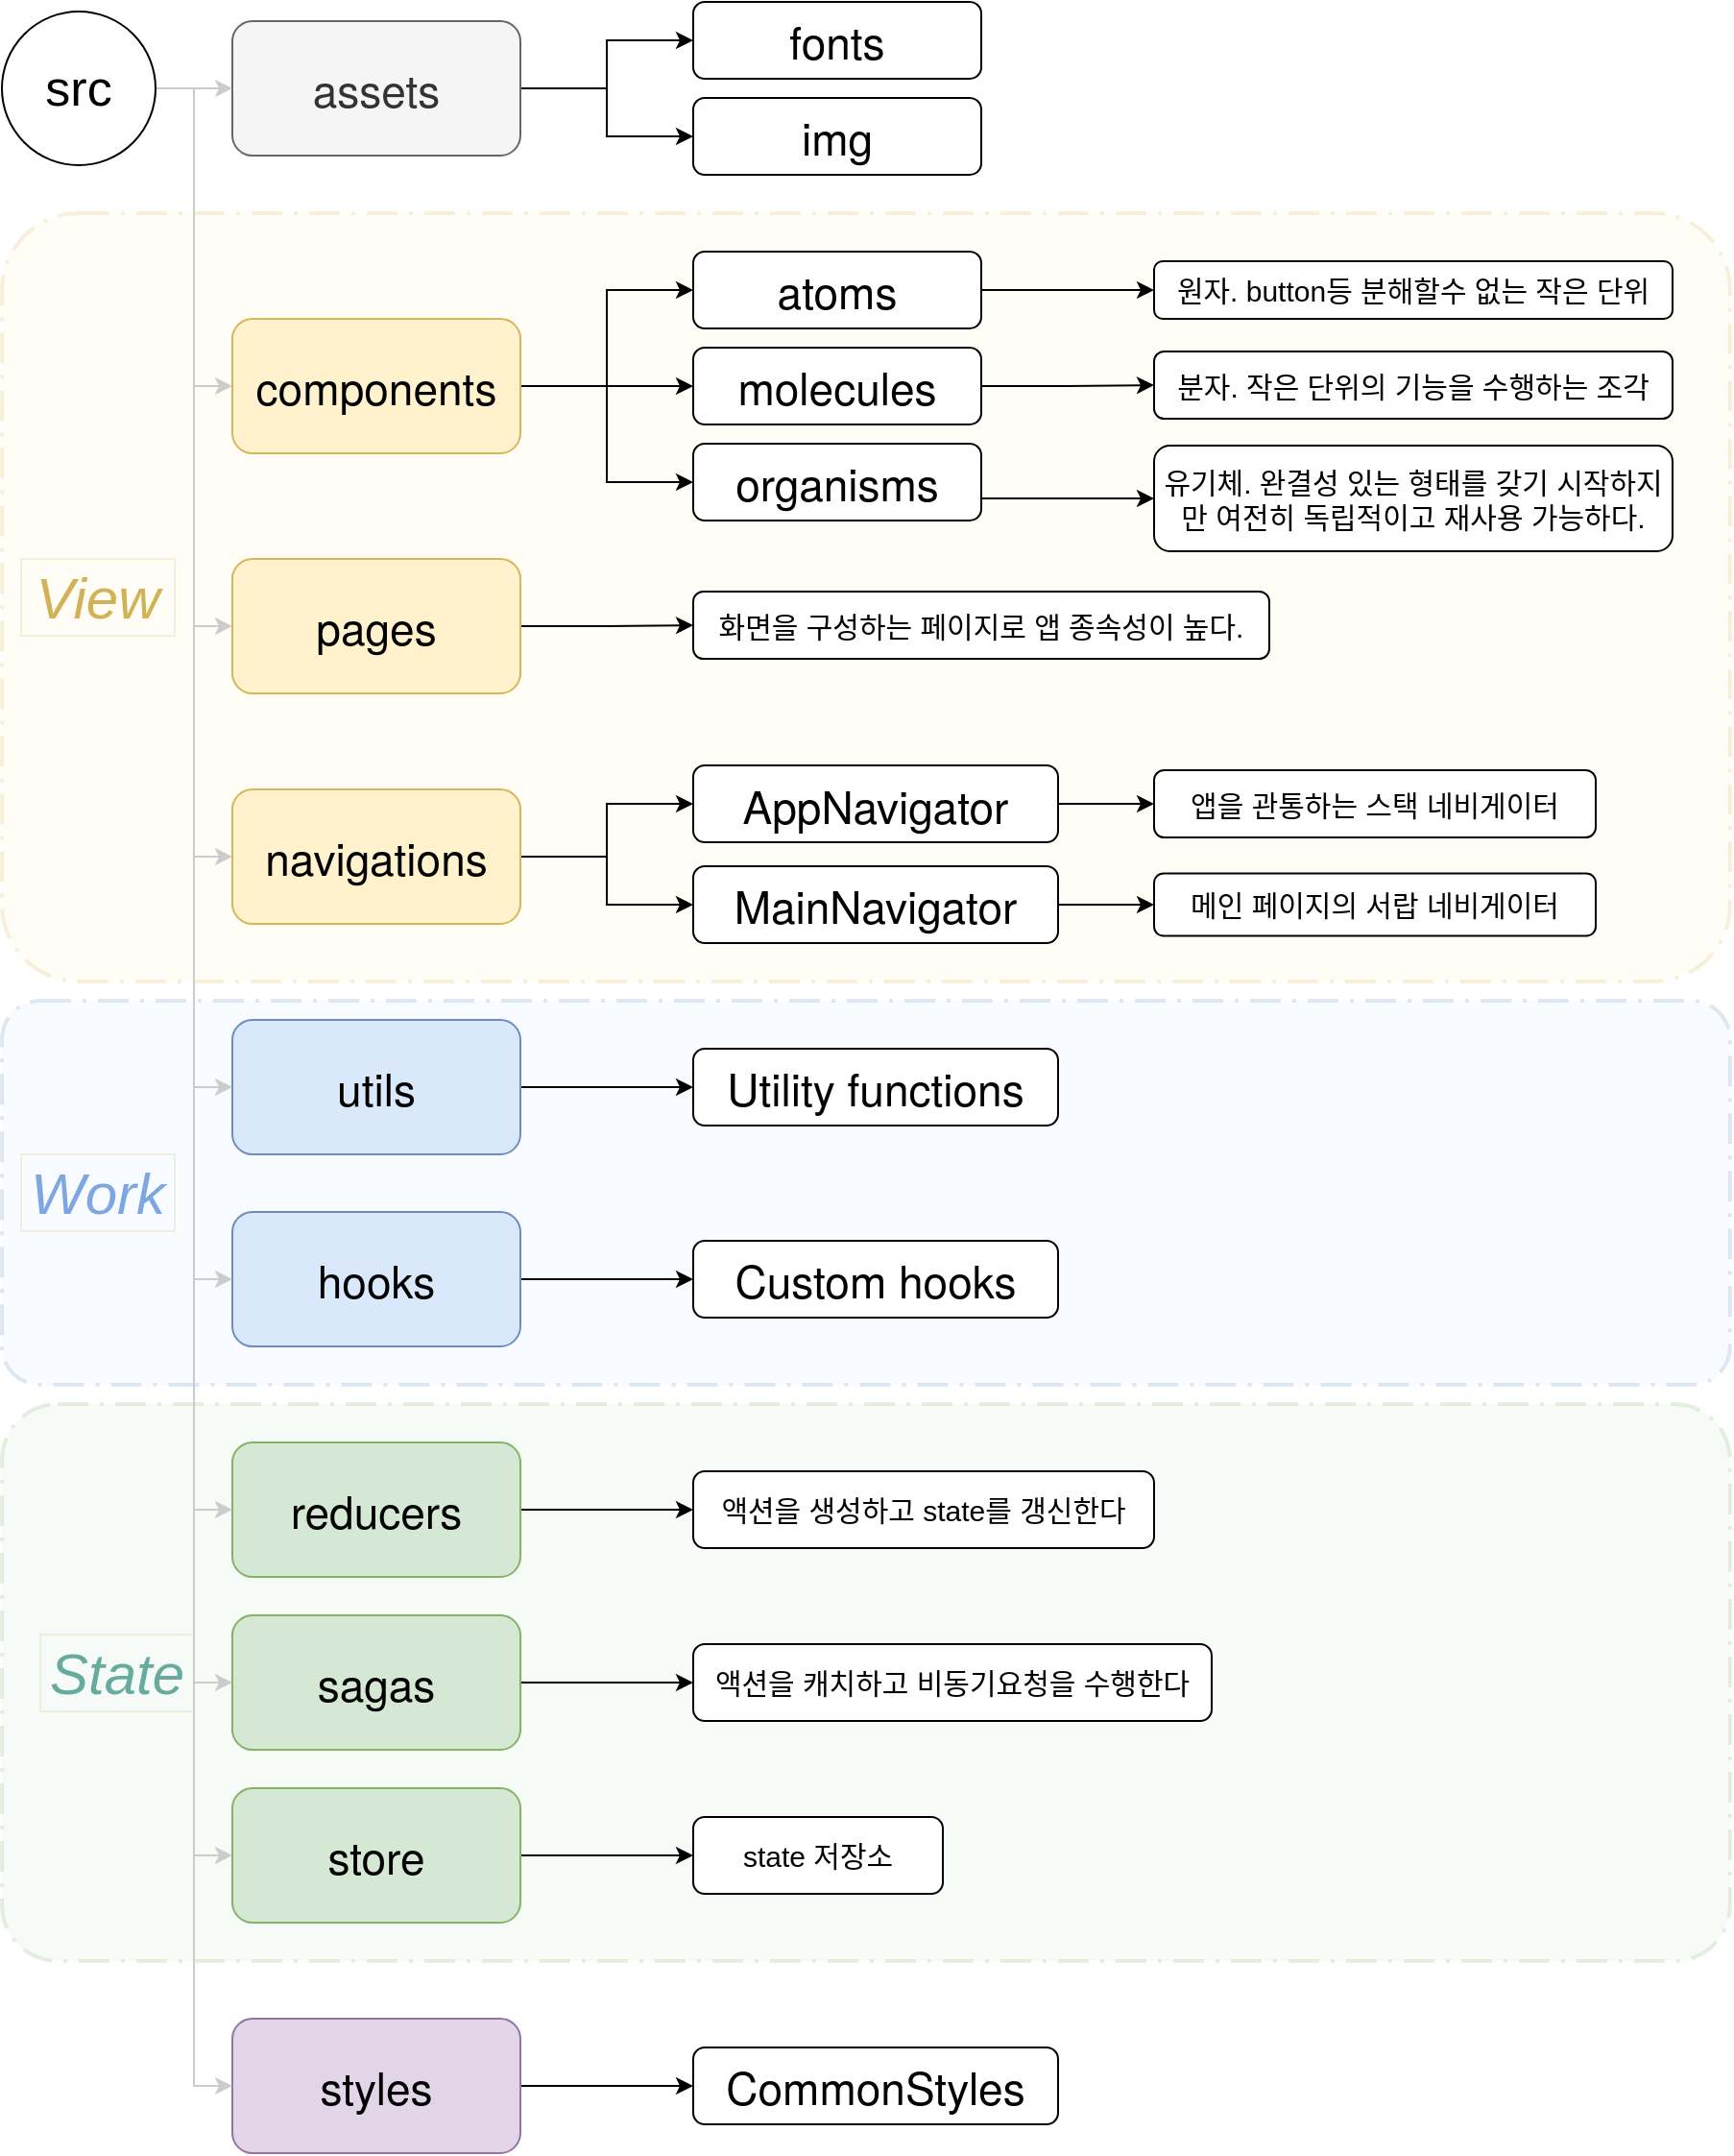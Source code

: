 <mxfile version="13.6.0" type="github">
  <diagram id="6yf5JyoqB4puBkQYlx9q" name="Page-1">
    <mxGraphModel dx="1961" dy="832" grid="1" gridSize="10" guides="1" tooltips="1" connect="1" arrows="1" fold="1" page="1" pageScale="1" pageWidth="827" pageHeight="1169" math="0" shadow="0">
      <root>
        <mxCell id="0" />
        <mxCell id="1" parent="0" />
        <mxCell id="yWEe2vP6x3866tKrMYLU-28" value="" style="rounded=1;arcSize=10;dashed=1;strokeColor=#82b366;fillColor=#d5e8d4;dashPattern=8 3 1 3;strokeWidth=2;opacity=20;" vertex="1" parent="1">
          <mxGeometry x="-280" y="790" width="900" height="290" as="geometry" />
        </mxCell>
        <mxCell id="yWEe2vP6x3866tKrMYLU-27" value="" style="rounded=1;arcSize=10;dashed=1;strokeColor=#6c8ebf;fillColor=#dae8fc;dashPattern=8 3 1 3;strokeWidth=2;opacity=20;" vertex="1" parent="1">
          <mxGeometry x="-280" y="580" width="900" height="200" as="geometry" />
        </mxCell>
        <mxCell id="yWEe2vP6x3866tKrMYLU-25" value="" style="rounded=1;arcSize=10;dashed=1;strokeColor=#d6b656;fillColor=#fff2cc;dashPattern=8 3 1 3;strokeWidth=2;opacity=20;" vertex="1" parent="1">
          <mxGeometry x="-280" y="170" width="900" height="400" as="geometry" />
        </mxCell>
        <mxCell id="yWEe2vP6x3866tKrMYLU-19" style="edgeStyle=orthogonalEdgeStyle;rounded=0;orthogonalLoop=1;jettySize=auto;html=1;entryX=0;entryY=0.5;entryDx=0;entryDy=0;" edge="1" parent="1" source="yWEe2vP6x3866tKrMYLU-1" target="yWEe2vP6x3866tKrMYLU-13">
          <mxGeometry relative="1" as="geometry" />
        </mxCell>
        <mxCell id="yWEe2vP6x3866tKrMYLU-20" style="edgeStyle=orthogonalEdgeStyle;rounded=0;orthogonalLoop=1;jettySize=auto;html=1;entryX=0;entryY=0.5;entryDx=0;entryDy=0;" edge="1" parent="1" source="yWEe2vP6x3866tKrMYLU-1" target="yWEe2vP6x3866tKrMYLU-14">
          <mxGeometry relative="1" as="geometry" />
        </mxCell>
        <mxCell id="yWEe2vP6x3866tKrMYLU-21" style="edgeStyle=orthogonalEdgeStyle;rounded=0;orthogonalLoop=1;jettySize=auto;html=1;entryX=0;entryY=0.5;entryDx=0;entryDy=0;" edge="1" parent="1" source="yWEe2vP6x3866tKrMYLU-1" target="yWEe2vP6x3866tKrMYLU-16">
          <mxGeometry relative="1" as="geometry" />
        </mxCell>
        <mxCell id="yWEe2vP6x3866tKrMYLU-1" value="&lt;p class=&quot;p1&quot; style=&quot;margin: 0px ; font-stretch: normal ; font-size: 23px ; line-height: normal ; font-family: &amp;#34;helvetica neue&amp;#34;&quot;&gt;components&lt;/p&gt;" style="rounded=1;whiteSpace=wrap;html=1;fillColor=#fff2cc;strokeColor=#d6b656;" vertex="1" parent="1">
          <mxGeometry x="-160" y="225" width="150" height="70" as="geometry" />
        </mxCell>
        <mxCell id="yWEe2vP6x3866tKrMYLU-23" style="edgeStyle=orthogonalEdgeStyle;rounded=0;orthogonalLoop=1;jettySize=auto;html=1;entryX=0;entryY=0.5;entryDx=0;entryDy=0;" edge="1" parent="1" source="yWEe2vP6x3866tKrMYLU-2" target="yWEe2vP6x3866tKrMYLU-15">
          <mxGeometry relative="1" as="geometry" />
        </mxCell>
        <mxCell id="yWEe2vP6x3866tKrMYLU-24" style="edgeStyle=orthogonalEdgeStyle;rounded=0;orthogonalLoop=1;jettySize=auto;html=1;entryX=0;entryY=0.5;entryDx=0;entryDy=0;" edge="1" parent="1" source="yWEe2vP6x3866tKrMYLU-2" target="yWEe2vP6x3866tKrMYLU-22">
          <mxGeometry relative="1" as="geometry" />
        </mxCell>
        <mxCell id="yWEe2vP6x3866tKrMYLU-2" value="&lt;p class=&quot;p1&quot; style=&quot;margin: 0px ; font-stretch: normal ; font-size: 23px ; line-height: normal ; font-family: &amp;#34;helvetica neue&amp;#34;&quot;&gt;navigations&lt;/p&gt;" style="rounded=1;whiteSpace=wrap;html=1;fillColor=#fff2cc;strokeColor=#d6b656;" vertex="1" parent="1">
          <mxGeometry x="-160" y="470" width="150" height="70" as="geometry" />
        </mxCell>
        <mxCell id="yWEe2vP6x3866tKrMYLU-43" style="edgeStyle=orthogonalEdgeStyle;rounded=0;orthogonalLoop=1;jettySize=auto;html=1;entryX=0;entryY=0.5;entryDx=0;entryDy=0;fontSize=30;fontColor=#7EA6E0;" edge="1" parent="1" source="yWEe2vP6x3866tKrMYLU-3" target="yWEe2vP6x3866tKrMYLU-42">
          <mxGeometry relative="1" as="geometry" />
        </mxCell>
        <mxCell id="yWEe2vP6x3866tKrMYLU-3" value="&lt;p class=&quot;p1&quot; style=&quot;margin: 0px ; font-stretch: normal ; font-size: 23px ; line-height: normal ; font-family: &amp;#34;helvetica neue&amp;#34;&quot;&gt;pages&lt;/p&gt;" style="rounded=1;whiteSpace=wrap;html=1;fillColor=#fff2cc;strokeColor=#d6b656;" vertex="1" parent="1">
          <mxGeometry x="-160" y="350" width="150" height="70" as="geometry" />
        </mxCell>
        <mxCell id="yWEe2vP6x3866tKrMYLU-46" style="edgeStyle=orthogonalEdgeStyle;rounded=0;orthogonalLoop=1;jettySize=auto;html=1;entryX=0;entryY=0.5;entryDx=0;entryDy=0;fontSize=30;fontColor=#7EA6E0;" edge="1" parent="1" source="yWEe2vP6x3866tKrMYLU-4" target="yWEe2vP6x3866tKrMYLU-45">
          <mxGeometry relative="1" as="geometry" />
        </mxCell>
        <mxCell id="yWEe2vP6x3866tKrMYLU-4" value="&lt;p class=&quot;p1&quot; style=&quot;margin: 0px ; font-stretch: normal ; font-size: 23px ; line-height: normal ; font-family: &amp;#34;helvetica neue&amp;#34;&quot;&gt;styles&lt;/p&gt;" style="rounded=1;whiteSpace=wrap;html=1;fillColor=#e1d5e7;strokeColor=#9673a6;" vertex="1" parent="1">
          <mxGeometry x="-160" y="1110" width="150" height="70" as="geometry" />
        </mxCell>
        <mxCell id="yWEe2vP6x3866tKrMYLU-49" style="edgeStyle=orthogonalEdgeStyle;rounded=0;orthogonalLoop=1;jettySize=auto;html=1;fontSize=30;fontColor=#7EA6E0;" edge="1" parent="1" source="yWEe2vP6x3866tKrMYLU-5" target="yWEe2vP6x3866tKrMYLU-47">
          <mxGeometry relative="1" as="geometry" />
        </mxCell>
        <mxCell id="yWEe2vP6x3866tKrMYLU-5" value="&lt;p class=&quot;p1&quot; style=&quot;margin: 0px ; font-stretch: normal ; font-size: 23px ; line-height: normal ; font-family: &amp;#34;helvetica neue&amp;#34;&quot;&gt;utils&lt;/p&gt;" style="rounded=1;whiteSpace=wrap;html=1;fillColor=#dae8fc;strokeColor=#6c8ebf;" vertex="1" parent="1">
          <mxGeometry x="-160" y="590" width="150" height="70" as="geometry" />
        </mxCell>
        <mxCell id="yWEe2vP6x3866tKrMYLU-50" style="edgeStyle=orthogonalEdgeStyle;rounded=0;orthogonalLoop=1;jettySize=auto;html=1;fontSize=30;fontColor=#7EA6E0;" edge="1" parent="1" source="yWEe2vP6x3866tKrMYLU-6" target="yWEe2vP6x3866tKrMYLU-48">
          <mxGeometry relative="1" as="geometry" />
        </mxCell>
        <mxCell id="yWEe2vP6x3866tKrMYLU-6" value="&lt;p class=&quot;p1&quot; style=&quot;margin: 0px ; font-stretch: normal ; font-size: 23px ; line-height: normal ; font-family: &amp;#34;helvetica neue&amp;#34;&quot;&gt;hooks&lt;/p&gt;" style="rounded=1;whiteSpace=wrap;html=1;fillColor=#dae8fc;strokeColor=#6c8ebf;" vertex="1" parent="1">
          <mxGeometry x="-160" y="690" width="150" height="70" as="geometry" />
        </mxCell>
        <mxCell id="yWEe2vP6x3866tKrMYLU-52" style="edgeStyle=orthogonalEdgeStyle;rounded=0;orthogonalLoop=1;jettySize=auto;html=1;entryX=0;entryY=0.5;entryDx=0;entryDy=0;fontSize=15;fontColor=#7EA6E0;" edge="1" parent="1" source="yWEe2vP6x3866tKrMYLU-7" target="yWEe2vP6x3866tKrMYLU-51">
          <mxGeometry relative="1" as="geometry" />
        </mxCell>
        <mxCell id="yWEe2vP6x3866tKrMYLU-7" value="&lt;p class=&quot;p1&quot; style=&quot;margin: 0px ; font-stretch: normal ; font-size: 23px ; line-height: normal ; font-family: &amp;#34;helvetica neue&amp;#34;&quot;&gt;reducers&lt;/p&gt;" style="rounded=1;whiteSpace=wrap;html=1;fillColor=#d5e8d4;strokeColor=#82b366;" vertex="1" parent="1">
          <mxGeometry x="-160" y="810" width="150" height="70" as="geometry" />
        </mxCell>
        <mxCell id="yWEe2vP6x3866tKrMYLU-54" style="edgeStyle=orthogonalEdgeStyle;rounded=0;orthogonalLoop=1;jettySize=auto;html=1;entryX=0;entryY=0.5;entryDx=0;entryDy=0;fontSize=15;fontColor=#7EA6E0;" edge="1" parent="1" source="yWEe2vP6x3866tKrMYLU-8" target="yWEe2vP6x3866tKrMYLU-53">
          <mxGeometry relative="1" as="geometry" />
        </mxCell>
        <mxCell id="yWEe2vP6x3866tKrMYLU-8" value="&lt;p class=&quot;p1&quot; style=&quot;margin: 0px ; font-stretch: normal ; font-size: 23px ; line-height: normal ; font-family: &amp;#34;helvetica neue&amp;#34;&quot;&gt;sagas&lt;/p&gt;" style="rounded=1;whiteSpace=wrap;html=1;fillColor=#d5e8d4;strokeColor=#82b366;" vertex="1" parent="1">
          <mxGeometry x="-160" y="900" width="150" height="70" as="geometry" />
        </mxCell>
        <mxCell id="yWEe2vP6x3866tKrMYLU-56" style="edgeStyle=orthogonalEdgeStyle;rounded=0;orthogonalLoop=1;jettySize=auto;html=1;fontSize=15;fontColor=#7EA6E0;" edge="1" parent="1" source="yWEe2vP6x3866tKrMYLU-9" target="yWEe2vP6x3866tKrMYLU-55">
          <mxGeometry relative="1" as="geometry" />
        </mxCell>
        <mxCell id="yWEe2vP6x3866tKrMYLU-9" value="&lt;p class=&quot;p1&quot; style=&quot;margin: 0px ; font-stretch: normal ; font-size: 23px ; line-height: normal ; font-family: &amp;#34;helvetica neue&amp;#34;&quot;&gt;store&lt;/p&gt;" style="rounded=1;whiteSpace=wrap;html=1;fillColor=#d5e8d4;strokeColor=#82b366;" vertex="1" parent="1">
          <mxGeometry x="-160" y="990" width="150" height="70" as="geometry" />
        </mxCell>
        <mxCell id="yWEe2vP6x3866tKrMYLU-17" style="edgeStyle=orthogonalEdgeStyle;rounded=0;orthogonalLoop=1;jettySize=auto;html=1;entryX=0;entryY=0.5;entryDx=0;entryDy=0;" edge="1" parent="1" source="yWEe2vP6x3866tKrMYLU-10" target="yWEe2vP6x3866tKrMYLU-11">
          <mxGeometry relative="1" as="geometry" />
        </mxCell>
        <mxCell id="yWEe2vP6x3866tKrMYLU-18" style="edgeStyle=orthogonalEdgeStyle;rounded=0;orthogonalLoop=1;jettySize=auto;html=1;entryX=0;entryY=0.5;entryDx=0;entryDy=0;" edge="1" parent="1" source="yWEe2vP6x3866tKrMYLU-10" target="yWEe2vP6x3866tKrMYLU-12">
          <mxGeometry relative="1" as="geometry" />
        </mxCell>
        <mxCell id="yWEe2vP6x3866tKrMYLU-10" value="&lt;p class=&quot;p1&quot; style=&quot;margin: 0px ; font-stretch: normal ; font-size: 23px ; line-height: normal ; font-family: &amp;#34;helvetica neue&amp;#34;&quot;&gt;assets&lt;/p&gt;" style="rounded=1;whiteSpace=wrap;html=1;fillColor=#f5f5f5;strokeColor=#666666;fontColor=#333333;" vertex="1" parent="1">
          <mxGeometry x="-160" y="70" width="150" height="70" as="geometry" />
        </mxCell>
        <mxCell id="yWEe2vP6x3866tKrMYLU-11" value="&lt;p class=&quot;p1&quot; style=&quot;margin: 0px ; font-stretch: normal ; font-size: 23px ; line-height: normal ; font-family: &amp;#34;helvetica neue&amp;#34;&quot;&gt;fonts&lt;/p&gt;" style="rounded=1;whiteSpace=wrap;html=1;" vertex="1" parent="1">
          <mxGeometry x="80" y="60" width="150" height="40" as="geometry" />
        </mxCell>
        <mxCell id="yWEe2vP6x3866tKrMYLU-12" value="&lt;p class=&quot;p1&quot; style=&quot;margin: 0px ; font-stretch: normal ; font-size: 23px ; line-height: normal ; font-family: &amp;#34;helvetica neue&amp;#34;&quot;&gt;img&lt;/p&gt;" style="rounded=1;whiteSpace=wrap;html=1;" vertex="1" parent="1">
          <mxGeometry x="80" y="110" width="150" height="40" as="geometry" />
        </mxCell>
        <mxCell id="yWEe2vP6x3866tKrMYLU-35" style="edgeStyle=orthogonalEdgeStyle;rounded=0;orthogonalLoop=1;jettySize=auto;html=1;fontSize=30;fontColor=#7EA6E0;" edge="1" parent="1" source="yWEe2vP6x3866tKrMYLU-13" target="yWEe2vP6x3866tKrMYLU-32">
          <mxGeometry relative="1" as="geometry" />
        </mxCell>
        <mxCell id="yWEe2vP6x3866tKrMYLU-13" value="&lt;p class=&quot;p1&quot; style=&quot;margin: 0px ; font-stretch: normal ; font-size: 23px ; line-height: normal ; font-family: &amp;#34;helvetica neue&amp;#34;&quot;&gt;atoms&lt;/p&gt;" style="rounded=1;whiteSpace=wrap;html=1;" vertex="1" parent="1">
          <mxGeometry x="80" y="190" width="150" height="40" as="geometry" />
        </mxCell>
        <mxCell id="yWEe2vP6x3866tKrMYLU-36" style="edgeStyle=orthogonalEdgeStyle;rounded=0;orthogonalLoop=1;jettySize=auto;html=1;entryX=0;entryY=0.5;entryDx=0;entryDy=0;fontSize=30;fontColor=#7EA6E0;" edge="1" parent="1" source="yWEe2vP6x3866tKrMYLU-14" target="yWEe2vP6x3866tKrMYLU-33">
          <mxGeometry relative="1" as="geometry" />
        </mxCell>
        <mxCell id="yWEe2vP6x3866tKrMYLU-14" value="&lt;p class=&quot;p1&quot; style=&quot;margin: 0px ; font-stretch: normal ; font-size: 23px ; line-height: normal ; font-family: &amp;#34;helvetica neue&amp;#34;&quot;&gt;molecules&lt;/p&gt;" style="rounded=1;whiteSpace=wrap;html=1;" vertex="1" parent="1">
          <mxGeometry x="80" y="240" width="150" height="40" as="geometry" />
        </mxCell>
        <mxCell id="yWEe2vP6x3866tKrMYLU-40" style="edgeStyle=orthogonalEdgeStyle;rounded=0;orthogonalLoop=1;jettySize=auto;html=1;entryX=0;entryY=0.5;entryDx=0;entryDy=0;fontSize=30;fontColor=#7EA6E0;" edge="1" parent="1" source="yWEe2vP6x3866tKrMYLU-15" target="yWEe2vP6x3866tKrMYLU-38">
          <mxGeometry relative="1" as="geometry" />
        </mxCell>
        <mxCell id="yWEe2vP6x3866tKrMYLU-15" value="&lt;p class=&quot;p1&quot; style=&quot;margin: 0px ; font-stretch: normal ; font-size: 23px ; line-height: normal ; font-family: &amp;#34;helvetica neue&amp;#34;&quot;&gt;AppNavigator&lt;/p&gt;" style="rounded=1;whiteSpace=wrap;html=1;" vertex="1" parent="1">
          <mxGeometry x="80" y="457.5" width="190" height="40" as="geometry" />
        </mxCell>
        <mxCell id="yWEe2vP6x3866tKrMYLU-37" style="edgeStyle=orthogonalEdgeStyle;rounded=0;orthogonalLoop=1;jettySize=auto;html=1;entryX=0;entryY=0.5;entryDx=0;entryDy=0;fontSize=30;fontColor=#7EA6E0;" edge="1" parent="1" source="yWEe2vP6x3866tKrMYLU-16" target="yWEe2vP6x3866tKrMYLU-34">
          <mxGeometry relative="1" as="geometry">
            <Array as="points">
              <mxPoint x="275" y="318" />
            </Array>
          </mxGeometry>
        </mxCell>
        <mxCell id="yWEe2vP6x3866tKrMYLU-16" value="&lt;p class=&quot;p1&quot; style=&quot;margin: 0px ; font-stretch: normal ; font-size: 23px ; line-height: normal ; font-family: &amp;#34;helvetica neue&amp;#34;&quot;&gt;organisms&lt;/p&gt;" style="rounded=1;whiteSpace=wrap;html=1;" vertex="1" parent="1">
          <mxGeometry x="80" y="290" width="150" height="40" as="geometry" />
        </mxCell>
        <mxCell id="yWEe2vP6x3866tKrMYLU-41" style="edgeStyle=orthogonalEdgeStyle;rounded=0;orthogonalLoop=1;jettySize=auto;html=1;fontSize=30;fontColor=#7EA6E0;" edge="1" parent="1" source="yWEe2vP6x3866tKrMYLU-22" target="yWEe2vP6x3866tKrMYLU-39">
          <mxGeometry relative="1" as="geometry" />
        </mxCell>
        <mxCell id="yWEe2vP6x3866tKrMYLU-22" value="&lt;p class=&quot;p1&quot; style=&quot;margin: 0px ; font-stretch: normal ; font-size: 23px ; line-height: normal ; font-family: &amp;#34;helvetica neue&amp;#34;&quot;&gt;MainNavigator&lt;/p&gt;" style="rounded=1;whiteSpace=wrap;html=1;" vertex="1" parent="1">
          <mxGeometry x="80" y="510" width="190" height="40" as="geometry" />
        </mxCell>
        <mxCell id="yWEe2vP6x3866tKrMYLU-29" value="View" style="text;html=1;strokeColor=#d6b656;align=center;verticalAlign=middle;whiteSpace=wrap;rounded=0;opacity=20;fontSize=30;fontColor=#D1B254;fontStyle=2" vertex="1" parent="1">
          <mxGeometry x="-270" y="350" width="80" height="40" as="geometry" />
        </mxCell>
        <mxCell id="yWEe2vP6x3866tKrMYLU-30" value="Work" style="text;html=1;strokeColor=#d6b656;align=center;verticalAlign=middle;whiteSpace=wrap;rounded=0;opacity=20;fontSize=30;fontStyle=2;fontColor=#7EA6E0;" vertex="1" parent="1">
          <mxGeometry x="-270" y="660" width="80" height="40" as="geometry" />
        </mxCell>
        <mxCell id="yWEe2vP6x3866tKrMYLU-31" value="State" style="text;html=1;strokeColor=#d6b656;align=center;verticalAlign=middle;whiteSpace=wrap;rounded=0;opacity=20;fontSize=30;fontStyle=2;fontColor=#67AB9F;" vertex="1" parent="1">
          <mxGeometry x="-260" y="910" width="80" height="40" as="geometry" />
        </mxCell>
        <mxCell id="yWEe2vP6x3866tKrMYLU-32" value="원자. button등 분해할수 없는 작은 단위" style="rounded=1;whiteSpace=wrap;html=1;fontSize=15;" vertex="1" parent="1">
          <mxGeometry x="320" y="195" width="270" height="30" as="geometry" />
        </mxCell>
        <mxCell id="yWEe2vP6x3866tKrMYLU-33" value="분자. 작은 단위의 기능을 수행하는 조각" style="rounded=1;whiteSpace=wrap;html=1;fontSize=15;" vertex="1" parent="1">
          <mxGeometry x="320" y="242" width="270" height="35" as="geometry" />
        </mxCell>
        <mxCell id="yWEe2vP6x3866tKrMYLU-34" value="유기체. 완결성 있는 형태를 갖기 시작하지만 여전히 독립적이고 재사용 가능하다." style="rounded=1;whiteSpace=wrap;html=1;fontSize=15;" vertex="1" parent="1">
          <mxGeometry x="320" y="291" width="270" height="55" as="geometry" />
        </mxCell>
        <mxCell id="yWEe2vP6x3866tKrMYLU-38" value="앱을 관통하는 스택 네비게이터" style="rounded=1;whiteSpace=wrap;html=1;fontSize=15;" vertex="1" parent="1">
          <mxGeometry x="320" y="460" width="230" height="35" as="geometry" />
        </mxCell>
        <mxCell id="yWEe2vP6x3866tKrMYLU-39" value="메인 페이지의 서랍 네비게이터" style="rounded=1;whiteSpace=wrap;html=1;fontSize=15;" vertex="1" parent="1">
          <mxGeometry x="320" y="513.75" width="230" height="32.5" as="geometry" />
        </mxCell>
        <mxCell id="yWEe2vP6x3866tKrMYLU-42" value="화면을 구성하는 페이지로 앱 종속성이 높다." style="rounded=1;whiteSpace=wrap;html=1;fontSize=15;" vertex="1" parent="1">
          <mxGeometry x="80" y="367" width="300" height="35" as="geometry" />
        </mxCell>
        <mxCell id="yWEe2vP6x3866tKrMYLU-45" value="&lt;p class=&quot;p1&quot; style=&quot;margin: 0px ; font-stretch: normal ; font-size: 23px ; line-height: normal ; font-family: &amp;#34;helvetica neue&amp;#34;&quot;&gt;CommonStyles&lt;/p&gt;" style="rounded=1;whiteSpace=wrap;html=1;" vertex="1" parent="1">
          <mxGeometry x="80" y="1125" width="190" height="40" as="geometry" />
        </mxCell>
        <mxCell id="yWEe2vP6x3866tKrMYLU-47" value="&lt;p class=&quot;p1&quot; style=&quot;margin: 0px ; font-stretch: normal ; font-size: 23px ; line-height: normal ; font-family: &amp;#34;helvetica neue&amp;#34;&quot;&gt;Utility functions&lt;/p&gt;" style="rounded=1;whiteSpace=wrap;html=1;" vertex="1" parent="1">
          <mxGeometry x="80" y="605" width="190" height="40" as="geometry" />
        </mxCell>
        <mxCell id="yWEe2vP6x3866tKrMYLU-48" value="&lt;p class=&quot;p1&quot; style=&quot;margin: 0px ; font-stretch: normal ; font-size: 23px ; line-height: normal ; font-family: &amp;#34;helvetica neue&amp;#34;&quot;&gt;Custom hooks&lt;/p&gt;" style="rounded=1;whiteSpace=wrap;html=1;" vertex="1" parent="1">
          <mxGeometry x="80" y="705" width="190" height="40" as="geometry" />
        </mxCell>
        <mxCell id="yWEe2vP6x3866tKrMYLU-51" value="액션을 생성하고 state를 갱신한다" style="rounded=1;whiteSpace=wrap;html=1;fontSize=15;" vertex="1" parent="1">
          <mxGeometry x="80" y="825" width="240" height="40" as="geometry" />
        </mxCell>
        <mxCell id="yWEe2vP6x3866tKrMYLU-53" value="액션을 캐치하고 비동기요청을 수행한다" style="rounded=1;whiteSpace=wrap;html=1;fontSize=15;" vertex="1" parent="1">
          <mxGeometry x="80" y="915" width="270" height="40" as="geometry" />
        </mxCell>
        <mxCell id="yWEe2vP6x3866tKrMYLU-55" value="state 저장소" style="rounded=1;whiteSpace=wrap;html=1;fontSize=15;" vertex="1" parent="1">
          <mxGeometry x="80" y="1005" width="130" height="40" as="geometry" />
        </mxCell>
        <mxCell id="yWEe2vP6x3866tKrMYLU-62" style="edgeStyle=orthogonalEdgeStyle;rounded=0;orthogonalLoop=1;jettySize=auto;html=1;entryX=0;entryY=0.5;entryDx=0;entryDy=0;fontSize=26;fontColor=#7EA6E0;strokeColor=#CCCCCC;" edge="1" parent="1" source="yWEe2vP6x3866tKrMYLU-61" target="yWEe2vP6x3866tKrMYLU-10">
          <mxGeometry relative="1" as="geometry" />
        </mxCell>
        <mxCell id="yWEe2vP6x3866tKrMYLU-63" style="edgeStyle=orthogonalEdgeStyle;rounded=0;orthogonalLoop=1;jettySize=auto;html=1;entryX=0;entryY=0.5;entryDx=0;entryDy=0;fontSize=26;fontColor=#7EA6E0;strokeColor=#CCCCCC;" edge="1" parent="1" source="yWEe2vP6x3866tKrMYLU-61" target="yWEe2vP6x3866tKrMYLU-1">
          <mxGeometry relative="1" as="geometry" />
        </mxCell>
        <mxCell id="yWEe2vP6x3866tKrMYLU-64" style="edgeStyle=orthogonalEdgeStyle;rounded=0;orthogonalLoop=1;jettySize=auto;html=1;entryX=0;entryY=0.5;entryDx=0;entryDy=0;fontSize=26;fontColor=#7EA6E0;strokeColor=#CCCCCC;" edge="1" parent="1" source="yWEe2vP6x3866tKrMYLU-61" target="yWEe2vP6x3866tKrMYLU-3">
          <mxGeometry relative="1" as="geometry" />
        </mxCell>
        <mxCell id="yWEe2vP6x3866tKrMYLU-65" style="edgeStyle=orthogonalEdgeStyle;rounded=0;orthogonalLoop=1;jettySize=auto;html=1;entryX=0;entryY=0.5;entryDx=0;entryDy=0;fontSize=26;fontColor=#7EA6E0;strokeColor=#CCCCCC;" edge="1" parent="1" source="yWEe2vP6x3866tKrMYLU-61" target="yWEe2vP6x3866tKrMYLU-2">
          <mxGeometry relative="1" as="geometry" />
        </mxCell>
        <mxCell id="yWEe2vP6x3866tKrMYLU-66" style="edgeStyle=orthogonalEdgeStyle;rounded=0;orthogonalLoop=1;jettySize=auto;html=1;entryX=0;entryY=0.5;entryDx=0;entryDy=0;fontSize=26;fontColor=#7EA6E0;strokeColor=#CCCCCC;" edge="1" parent="1" source="yWEe2vP6x3866tKrMYLU-61" target="yWEe2vP6x3866tKrMYLU-5">
          <mxGeometry relative="1" as="geometry" />
        </mxCell>
        <mxCell id="yWEe2vP6x3866tKrMYLU-67" style="edgeStyle=orthogonalEdgeStyle;rounded=0;orthogonalLoop=1;jettySize=auto;html=1;entryX=0;entryY=0.5;entryDx=0;entryDy=0;fontSize=26;fontColor=#7EA6E0;strokeColor=#CCCCCC;" edge="1" parent="1" source="yWEe2vP6x3866tKrMYLU-61" target="yWEe2vP6x3866tKrMYLU-6">
          <mxGeometry relative="1" as="geometry" />
        </mxCell>
        <mxCell id="yWEe2vP6x3866tKrMYLU-68" style="edgeStyle=orthogonalEdgeStyle;rounded=0;orthogonalLoop=1;jettySize=auto;html=1;entryX=0;entryY=0.5;entryDx=0;entryDy=0;fontSize=26;fontColor=#7EA6E0;strokeColor=#CCCCCC;" edge="1" parent="1" source="yWEe2vP6x3866tKrMYLU-61" target="yWEe2vP6x3866tKrMYLU-7">
          <mxGeometry relative="1" as="geometry" />
        </mxCell>
        <mxCell id="yWEe2vP6x3866tKrMYLU-69" style="edgeStyle=orthogonalEdgeStyle;rounded=0;orthogonalLoop=1;jettySize=auto;html=1;entryX=0;entryY=0.5;entryDx=0;entryDy=0;fontSize=26;fontColor=#7EA6E0;strokeColor=#CCCCCC;" edge="1" parent="1" source="yWEe2vP6x3866tKrMYLU-61" target="yWEe2vP6x3866tKrMYLU-8">
          <mxGeometry relative="1" as="geometry" />
        </mxCell>
        <mxCell id="yWEe2vP6x3866tKrMYLU-70" style="edgeStyle=orthogonalEdgeStyle;rounded=0;orthogonalLoop=1;jettySize=auto;html=1;entryX=0;entryY=0.5;entryDx=0;entryDy=0;fontSize=26;fontColor=#7EA6E0;strokeColor=#CCCCCC;" edge="1" parent="1" source="yWEe2vP6x3866tKrMYLU-61" target="yWEe2vP6x3866tKrMYLU-9">
          <mxGeometry relative="1" as="geometry" />
        </mxCell>
        <mxCell id="yWEe2vP6x3866tKrMYLU-71" style="edgeStyle=orthogonalEdgeStyle;rounded=0;orthogonalLoop=1;jettySize=auto;html=1;entryX=0;entryY=0.5;entryDx=0;entryDy=0;fontSize=26;fontColor=#7EA6E0;textOpacity=50;strokeColor=#CCCCCC;" edge="1" parent="1" source="yWEe2vP6x3866tKrMYLU-61" target="yWEe2vP6x3866tKrMYLU-4">
          <mxGeometry relative="1" as="geometry" />
        </mxCell>
        <mxCell id="yWEe2vP6x3866tKrMYLU-61" value="src" style="ellipse;whiteSpace=wrap;html=1;aspect=fixed;fontSize=26;" vertex="1" parent="1">
          <mxGeometry x="-280" y="65" width="80" height="80" as="geometry" />
        </mxCell>
      </root>
    </mxGraphModel>
  </diagram>
</mxfile>
